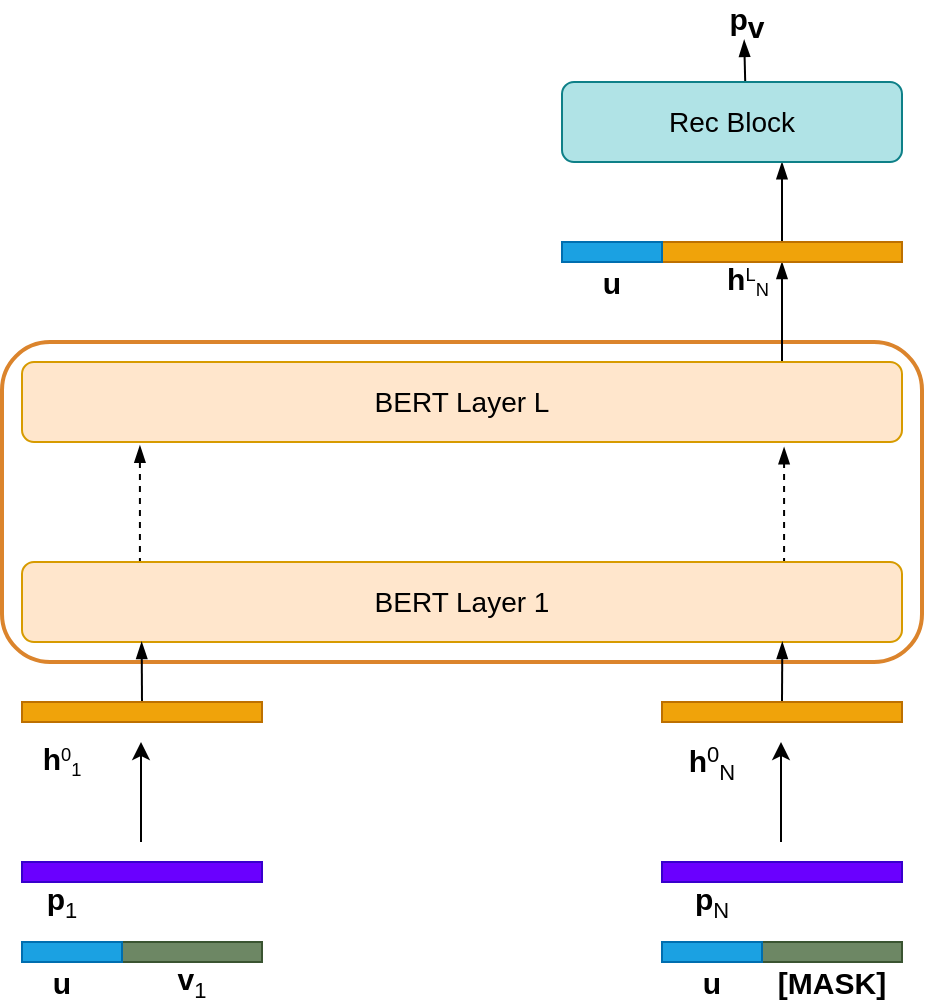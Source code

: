 <mxfile version="13.2.4" type="device"><diagram id="Ns_fIvKclTRaNnFjwD0f" name="Page-1"><mxGraphModel dx="1086" dy="806" grid="1" gridSize="10" guides="1" tooltips="1" connect="1" arrows="1" fold="1" page="1" pageScale="1" pageWidth="850" pageHeight="1100" math="1" shadow="0"><root><mxCell id="0"/><mxCell id="1" parent="0"/><mxCell id="s9B4AxzLMI2rYwo9QxRT-14" value="" style="rounded=1;whiteSpace=wrap;html=1;fillColor=none;strokeColor=#DB842C;strokeWidth=2;gradientColor=none;" vertex="1" parent="1"><mxGeometry x="150" y="630" width="460" height="160" as="geometry"/></mxCell><mxCell id="X5HdFIhfVLQ76srWcb7y-71" style="edgeStyle=orthogonalEdgeStyle;rounded=0;orthogonalLoop=1;jettySize=auto;html=1;exitX=0.866;exitY=0.025;exitDx=0;exitDy=0;entryX=0.866;entryY=1.067;entryDx=0;entryDy=0;entryPerimeter=0;dashed=1;startArrow=none;startFill=0;endArrow=blockThin;endFill=1;fontSize=13;exitPerimeter=0;" parent="1" source="X5HdFIhfVLQ76srWcb7y-2" target="X5HdFIhfVLQ76srWcb7y-3" edge="1"><mxGeometry relative="1" as="geometry"/></mxCell><mxCell id="X5HdFIhfVLQ76srWcb7y-72" style="edgeStyle=orthogonalEdgeStyle;rounded=0;orthogonalLoop=1;jettySize=auto;html=1;exitX=0.134;exitY=0.025;exitDx=0;exitDy=0;entryX=0.134;entryY=1.046;entryDx=0;entryDy=0;entryPerimeter=0;dashed=1;startArrow=none;startFill=0;endArrow=blockThin;endFill=1;fontSize=13;exitPerimeter=0;" parent="1" source="X5HdFIhfVLQ76srWcb7y-2" target="X5HdFIhfVLQ76srWcb7y-3" edge="1"><mxGeometry relative="1" as="geometry"/></mxCell><mxCell id="X5HdFIhfVLQ76srWcb7y-2" value="BERT Layer 1" style="rounded=1;whiteSpace=wrap;html=1;fillColor=#ffe6cc;strokeColor=#d79b00;glass=0;shadow=0;comic=0;fontSize=14;" parent="1" vertex="1"><mxGeometry x="160" y="740" width="440" height="40" as="geometry"/></mxCell><mxCell id="X5HdFIhfVLQ76srWcb7y-57" style="edgeStyle=orthogonalEdgeStyle;rounded=0;orthogonalLoop=1;jettySize=auto;html=1;exitX=0.848;exitY=0.025;exitDx=0;exitDy=0;startArrow=none;startFill=0;endArrow=blockThin;endFill=1;exitPerimeter=0;" parent="1" source="X5HdFIhfVLQ76srWcb7y-3" target="X5HdFIhfVLQ76srWcb7y-40" edge="1"><mxGeometry relative="1" as="geometry"><mxPoint x="540" y="610" as="targetPoint"/><Array as="points"><mxPoint x="540" y="641"/></Array></mxGeometry></mxCell><mxCell id="X5HdFIhfVLQ76srWcb7y-3" value="BERT Layer L" style="rounded=1;whiteSpace=wrap;html=1;fillColor=#ffe6cc;strokeColor=#d79b00;glass=0;shadow=0;comic=0;fontSize=14;" parent="1" vertex="1"><mxGeometry x="160" y="640" width="440" height="40" as="geometry"/></mxCell><mxCell id="X5HdFIhfVLQ76srWcb7y-7" value="" style="shape=image;html=1;verticalAlign=top;verticalLabelPosition=bottom;labelBackgroundColor=#ffffff;imageAspect=0;aspect=fixed;image=https://cdn4.iconfinder.com/data/icons/music-ui-solid-24px/24/options_dots_more_menu-2-128.png;shadow=0;glass=0;comic=0;" parent="1" vertex="1"><mxGeometry x="340" y="670" width="80" height="80" as="geometry"/></mxCell><mxCell id="X5HdFIhfVLQ76srWcb7y-35" style="edgeStyle=orthogonalEdgeStyle;rounded=0;orthogonalLoop=1;jettySize=auto;html=1;exitX=0.5;exitY=0;exitDx=0;exitDy=0;entryX=0.136;entryY=1;entryDx=0;entryDy=0;entryPerimeter=0;startArrow=none;startFill=0;endArrow=blockThin;endFill=1;" parent="1" source="X5HdFIhfVLQ76srWcb7y-9" target="X5HdFIhfVLQ76srWcb7y-2" edge="1"><mxGeometry relative="1" as="geometry"/></mxCell><mxCell id="X5HdFIhfVLQ76srWcb7y-9" value="" style="rounded=0;whiteSpace=wrap;html=1;shadow=0;glass=0;comic=0;fillColor=#f0a30a;strokeColor=#BD7000;fontColor=#ffffff;" parent="1" vertex="1"><mxGeometry x="160" y="810" width="120" height="10" as="geometry"/></mxCell><mxCell id="X5HdFIhfVLQ76srWcb7y-15" value="" style="rounded=0;whiteSpace=wrap;html=1;shadow=0;glass=0;comic=0;fillColor=#6d8764;strokeColor=#3A5431;fontColor=#ffffff;direction=west;" parent="1" vertex="1"><mxGeometry x="210" y="930" width="70" height="10" as="geometry"/></mxCell><mxCell id="X5HdFIhfVLQ76srWcb7y-17" value="" style="rounded=0;whiteSpace=wrap;html=1;shadow=0;glass=0;comic=0;fillColor=#1ba1e2;strokeColor=#006EAF;fontColor=#ffffff;direction=west;" parent="1" vertex="1"><mxGeometry x="160" y="930" width="50" height="10" as="geometry"/></mxCell><mxCell id="X5HdFIhfVLQ76srWcb7y-20" value="" style="shape=image;html=1;verticalAlign=top;verticalLabelPosition=bottom;labelBackgroundColor=#ffffff;imageAspect=0;aspect=fixed;image=https://cdn4.iconfinder.com/data/icons/evil-icons-user-interface/64/plus-128.png;shadow=0;glass=0;comic=0;" parent="1" vertex="1"><mxGeometry x="210" y="905" width="20" height="20" as="geometry"/></mxCell><mxCell id="X5HdFIhfVLQ76srWcb7y-22" value="" style="rounded=0;whiteSpace=wrap;html=1;shadow=0;glass=0;comic=0;fillColor=#6a00ff;strokeColor=#3700CC;fontColor=#ffffff;direction=west;" parent="1" vertex="1"><mxGeometry x="160" y="890" width="120" height="10" as="geometry"/></mxCell><mxCell id="X5HdFIhfVLQ76srWcb7y-23" value="" style="endArrow=classic;html=1;" parent="1" edge="1"><mxGeometry width="50" height="50" relative="1" as="geometry"><mxPoint x="219.5" y="880" as="sourcePoint"/><mxPoint x="219.5" y="830" as="targetPoint"/></mxGeometry></mxCell><mxCell id="X5HdFIhfVLQ76srWcb7y-26" value="" style="shape=image;html=1;verticalAlign=top;verticalLabelPosition=bottom;labelBackgroundColor=#ffffff;imageAspect=0;aspect=fixed;image=https://cdn4.iconfinder.com/data/icons/music-ui-solid-24px/24/options_dots_more_menu-2-128.png;shadow=0;glass=0;comic=0;direction=south;" parent="1" vertex="1"><mxGeometry x="385" y="775" width="80" height="80" as="geometry"/></mxCell><mxCell id="X5HdFIhfVLQ76srWcb7y-34" style="edgeStyle=orthogonalEdgeStyle;rounded=0;orthogonalLoop=1;jettySize=auto;html=1;exitX=0.5;exitY=0;exitDx=0;exitDy=0;entryX=0.864;entryY=1;entryDx=0;entryDy=0;entryPerimeter=0;startArrow=none;startFill=0;endArrow=blockThin;endFill=1;" parent="1" source="X5HdFIhfVLQ76srWcb7y-27" target="X5HdFIhfVLQ76srWcb7y-2" edge="1"><mxGeometry relative="1" as="geometry"/></mxCell><mxCell id="X5HdFIhfVLQ76srWcb7y-27" value="" style="rounded=0;whiteSpace=wrap;html=1;shadow=0;glass=0;comic=0;fillColor=#f0a30a;strokeColor=#BD7000;fontColor=#ffffff;" parent="1" vertex="1"><mxGeometry x="480" y="810" width="120" height="10" as="geometry"/></mxCell><mxCell id="X5HdFIhfVLQ76srWcb7y-32" value="" style="endArrow=classic;html=1;" parent="1" edge="1"><mxGeometry width="50" height="50" relative="1" as="geometry"><mxPoint x="539.5" y="880" as="sourcePoint"/><mxPoint x="539.5" y="830" as="targetPoint"/></mxGeometry></mxCell><mxCell id="X5HdFIhfVLQ76srWcb7y-36" value="" style="shape=image;html=1;verticalAlign=top;verticalLabelPosition=bottom;labelBackgroundColor=#ffffff;imageAspect=0;aspect=fixed;image=https://cdn4.iconfinder.com/data/icons/music-ui-solid-24px/24/options_dots_more_menu-2-128.png;shadow=0;glass=0;comic=0;direction=south;" parent="1" vertex="1"><mxGeometry x="290" y="775" width="80" height="80" as="geometry"/></mxCell><mxCell id="wvSYwhGBswcx_11Zg81I-7" style="edgeStyle=orthogonalEdgeStyle;rounded=0;orthogonalLoop=1;jettySize=auto;html=1;entryX=0.647;entryY=1.002;entryDx=0;entryDy=0;entryPerimeter=0;endArrow=blockThin;endFill=1;" parent="1" source="X5HdFIhfVLQ76srWcb7y-40" target="X5HdFIhfVLQ76srWcb7y-44" edge="1"><mxGeometry relative="1" as="geometry"/></mxCell><mxCell id="X5HdFIhfVLQ76srWcb7y-40" value="" style="rounded=0;whiteSpace=wrap;html=1;shadow=0;glass=0;comic=0;fillColor=#f0a30a;strokeColor=#BD7000;fontColor=#ffffff;" parent="1" vertex="1"><mxGeometry x="480" y="580" width="120" height="10" as="geometry"/></mxCell><mxCell id="X5HdFIhfVLQ76srWcb7y-41" value="" style="rounded=0;whiteSpace=wrap;html=1;shadow=0;glass=0;comic=0;fillColor=#1ba1e2;strokeColor=#006EAF;fontColor=#ffffff;direction=west;" parent="1" vertex="1"><mxGeometry x="430" y="580" width="50" height="10" as="geometry"/></mxCell><mxCell id="ILrDRni2NMnTytpPABfq-9" style="edgeStyle=orthogonalEdgeStyle;rounded=0;orthogonalLoop=1;jettySize=auto;html=1;exitX=0.539;exitY=0.022;exitDx=0;exitDy=0;entryX=0.444;entryY=0.95;entryDx=0;entryDy=0;entryPerimeter=0;exitPerimeter=0;endArrow=blockThin;endFill=1;" parent="1" source="X5HdFIhfVLQ76srWcb7y-44" target="X5HdFIhfVLQ76srWcb7y-65" edge="1"><mxGeometry relative="1" as="geometry"/></mxCell><mxCell id="X5HdFIhfVLQ76srWcb7y-44" value="&lt;font style=&quot;font-size: 14px&quot;&gt;Rec Block&lt;/font&gt;" style="rounded=1;whiteSpace=wrap;html=1;fillColor=#b0e3e6;strokeColor=#0e8088;glass=0;shadow=0;comic=0;" parent="1" vertex="1"><mxGeometry x="430" y="500" width="170" height="40" as="geometry"/></mxCell><mxCell id="X5HdFIhfVLQ76srWcb7y-65" value="&lt;b style=&quot;font-size: 15px;&quot;&gt;p&lt;sub style=&quot;font-size: 15px;&quot;&gt;v&lt;/sub&gt;&lt;/b&gt;" style="text;html=1;strokeColor=none;fillColor=none;align=center;verticalAlign=middle;whiteSpace=wrap;rounded=0;shadow=0;glass=0;comic=0;fontSize=15;" parent="1" vertex="1"><mxGeometry x="510" y="460" width="25" height="20" as="geometry"/></mxCell><mxCell id="wvSYwhGBswcx_11Zg81I-8" value="" style="rounded=0;whiteSpace=wrap;html=1;shadow=0;glass=0;comic=0;fillColor=#6d8764;strokeColor=#3A5431;fontColor=#ffffff;direction=west;" parent="1" vertex="1"><mxGeometry x="530" y="930" width="70" height="10" as="geometry"/></mxCell><mxCell id="wvSYwhGBswcx_11Zg81I-9" value="" style="rounded=0;whiteSpace=wrap;html=1;shadow=0;glass=0;comic=0;fillColor=#1ba1e2;strokeColor=#006EAF;fontColor=#ffffff;direction=west;" parent="1" vertex="1"><mxGeometry x="480" y="930" width="50" height="10" as="geometry"/></mxCell><mxCell id="wvSYwhGBswcx_11Zg81I-10" value="" style="shape=image;html=1;verticalAlign=top;verticalLabelPosition=bottom;labelBackgroundColor=#ffffff;imageAspect=0;aspect=fixed;image=https://cdn4.iconfinder.com/data/icons/evil-icons-user-interface/64/plus-128.png;shadow=0;glass=0;comic=0;" parent="1" vertex="1"><mxGeometry x="530" y="905" width="20" height="20" as="geometry"/></mxCell><mxCell id="wvSYwhGBswcx_11Zg81I-11" value="" style="rounded=0;whiteSpace=wrap;html=1;shadow=0;glass=0;comic=0;fillColor=#6a00ff;strokeColor=#3700CC;fontColor=#ffffff;direction=west;" parent="1" vertex="1"><mxGeometry x="480" y="890" width="120" height="10" as="geometry"/></mxCell><mxCell id="s9B4AxzLMI2rYwo9QxRT-3" value="&lt;b style=&quot;font-size: 15px;&quot;&gt;u&lt;/b&gt;" style="text;html=1;strokeColor=none;fillColor=none;align=center;verticalAlign=middle;whiteSpace=wrap;rounded=0;fontSize=15;" vertex="1" parent="1"><mxGeometry x="160" y="940" width="40" height="20" as="geometry"/></mxCell><mxCell id="s9B4AxzLMI2rYwo9QxRT-4" value="&lt;b style=&quot;font-size: 15px&quot;&gt;v&lt;/b&gt;&lt;sub&gt;&lt;font style=&quot;font-size: 11px&quot;&gt;1&lt;/font&gt;&lt;/sub&gt;" style="text;html=1;strokeColor=none;fillColor=none;align=center;verticalAlign=middle;whiteSpace=wrap;rounded=0;fontSize=15;" vertex="1" parent="1"><mxGeometry x="225" y="940" width="40" height="20" as="geometry"/></mxCell><mxCell id="s9B4AxzLMI2rYwo9QxRT-5" value="&lt;b style=&quot;font-size: 15px;&quot;&gt;u&lt;/b&gt;" style="text;html=1;strokeColor=none;fillColor=none;align=center;verticalAlign=middle;whiteSpace=wrap;rounded=0;fontSize=15;" vertex="1" parent="1"><mxGeometry x="485" y="940" width="40" height="20" as="geometry"/></mxCell><mxCell id="s9B4AxzLMI2rYwo9QxRT-6" value="&lt;b style=&quot;font-size: 15px;&quot;&gt;[MASK]&lt;/b&gt;" style="text;html=1;strokeColor=none;fillColor=none;align=center;verticalAlign=middle;whiteSpace=wrap;rounded=0;fontSize=15;" vertex="1" parent="1"><mxGeometry x="545" y="940" width="40" height="20" as="geometry"/></mxCell><mxCell id="s9B4AxzLMI2rYwo9QxRT-7" value="&lt;b&gt;&lt;font style=&quot;font-size: 15px&quot;&gt;p&lt;/font&gt;&lt;/b&gt;&lt;sub&gt;&lt;font style=&quot;font-size: 11px&quot;&gt;1&lt;/font&gt;&lt;/sub&gt;" style="text;html=1;strokeColor=none;fillColor=none;align=center;verticalAlign=middle;whiteSpace=wrap;rounded=0;" vertex="1" parent="1"><mxGeometry x="160" y="900" width="40" height="20" as="geometry"/></mxCell><mxCell id="s9B4AxzLMI2rYwo9QxRT-8" value="&lt;b&gt;&lt;font style=&quot;font-size: 15px&quot;&gt;p&lt;/font&gt;&lt;/b&gt;&lt;sub&gt;&lt;font style=&quot;font-size: 11px&quot;&gt;N&lt;/font&gt;&lt;/sub&gt;" style="text;html=1;strokeColor=none;fillColor=none;align=center;verticalAlign=middle;whiteSpace=wrap;rounded=0;fontSize=14;" vertex="1" parent="1"><mxGeometry x="485" y="900" width="40" height="20" as="geometry"/></mxCell><mxCell id="s9B4AxzLMI2rYwo9QxRT-15" value="&lt;b&gt;&lt;font style=&quot;font-size: 15px&quot;&gt;h&lt;/font&gt;&lt;/b&gt;&lt;sup&gt;&lt;font style=&quot;font-size: 11px&quot;&gt;0&lt;/font&gt;&lt;/sup&gt;&lt;sub&gt;&lt;font style=&quot;font-size: 11px&quot;&gt;N&lt;/font&gt;&lt;/sub&gt;" style="text;html=1;strokeColor=none;fillColor=none;align=center;verticalAlign=middle;whiteSpace=wrap;rounded=0;fontSize=14;" vertex="1" parent="1"><mxGeometry x="485" y="830" width="40" height="20" as="geometry"/></mxCell><mxCell id="s9B4AxzLMI2rYwo9QxRT-16" value="&lt;b&gt;&lt;font style=&quot;font-size: 15px&quot;&gt;h&lt;/font&gt;&lt;/b&gt;&lt;font style=&quot;font-size: 11px&quot;&gt;&lt;sup&gt;0&lt;/sup&gt;&lt;sub&gt;1&lt;/sub&gt;&lt;/font&gt;" style="text;html=1;strokeColor=none;fillColor=none;align=center;verticalAlign=middle;whiteSpace=wrap;rounded=0;fontSize=14;" vertex="1" parent="1"><mxGeometry x="160" y="830" width="40" height="20" as="geometry"/></mxCell><mxCell id="s9B4AxzLMI2rYwo9QxRT-17" value="&lt;b style=&quot;font-size: 15px;&quot;&gt;u&lt;/b&gt;" style="text;html=1;strokeColor=none;fillColor=none;align=center;verticalAlign=middle;whiteSpace=wrap;rounded=0;fontSize=15;" vertex="1" parent="1"><mxGeometry x="435" y="590" width="40" height="20" as="geometry"/></mxCell><mxCell id="s9B4AxzLMI2rYwo9QxRT-18" value="&lt;b&gt;&lt;font style=&quot;font-size: 15px&quot;&gt;h&lt;/font&gt;&lt;/b&gt;&lt;font style=&quot;font-size: 11px&quot;&gt;&lt;sup&gt;L&lt;/sup&gt;&lt;sub&gt;N&lt;/sub&gt;&lt;/font&gt;" style="text;html=1;strokeColor=none;fillColor=none;align=center;verticalAlign=middle;whiteSpace=wrap;rounded=0;fontSize=14;" vertex="1" parent="1"><mxGeometry x="502.5" y="590" width="40" height="20" as="geometry"/></mxCell></root></mxGraphModel></diagram></mxfile>